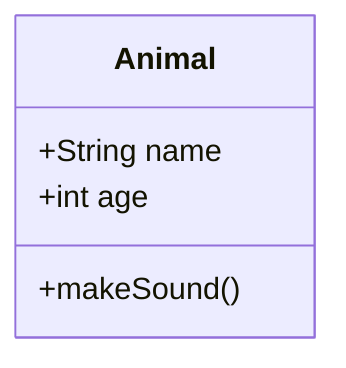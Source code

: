 classDiagram
    title Simple Class Diagram

    class Animal {
        +String name
        +int age
        +makeSound()
    }